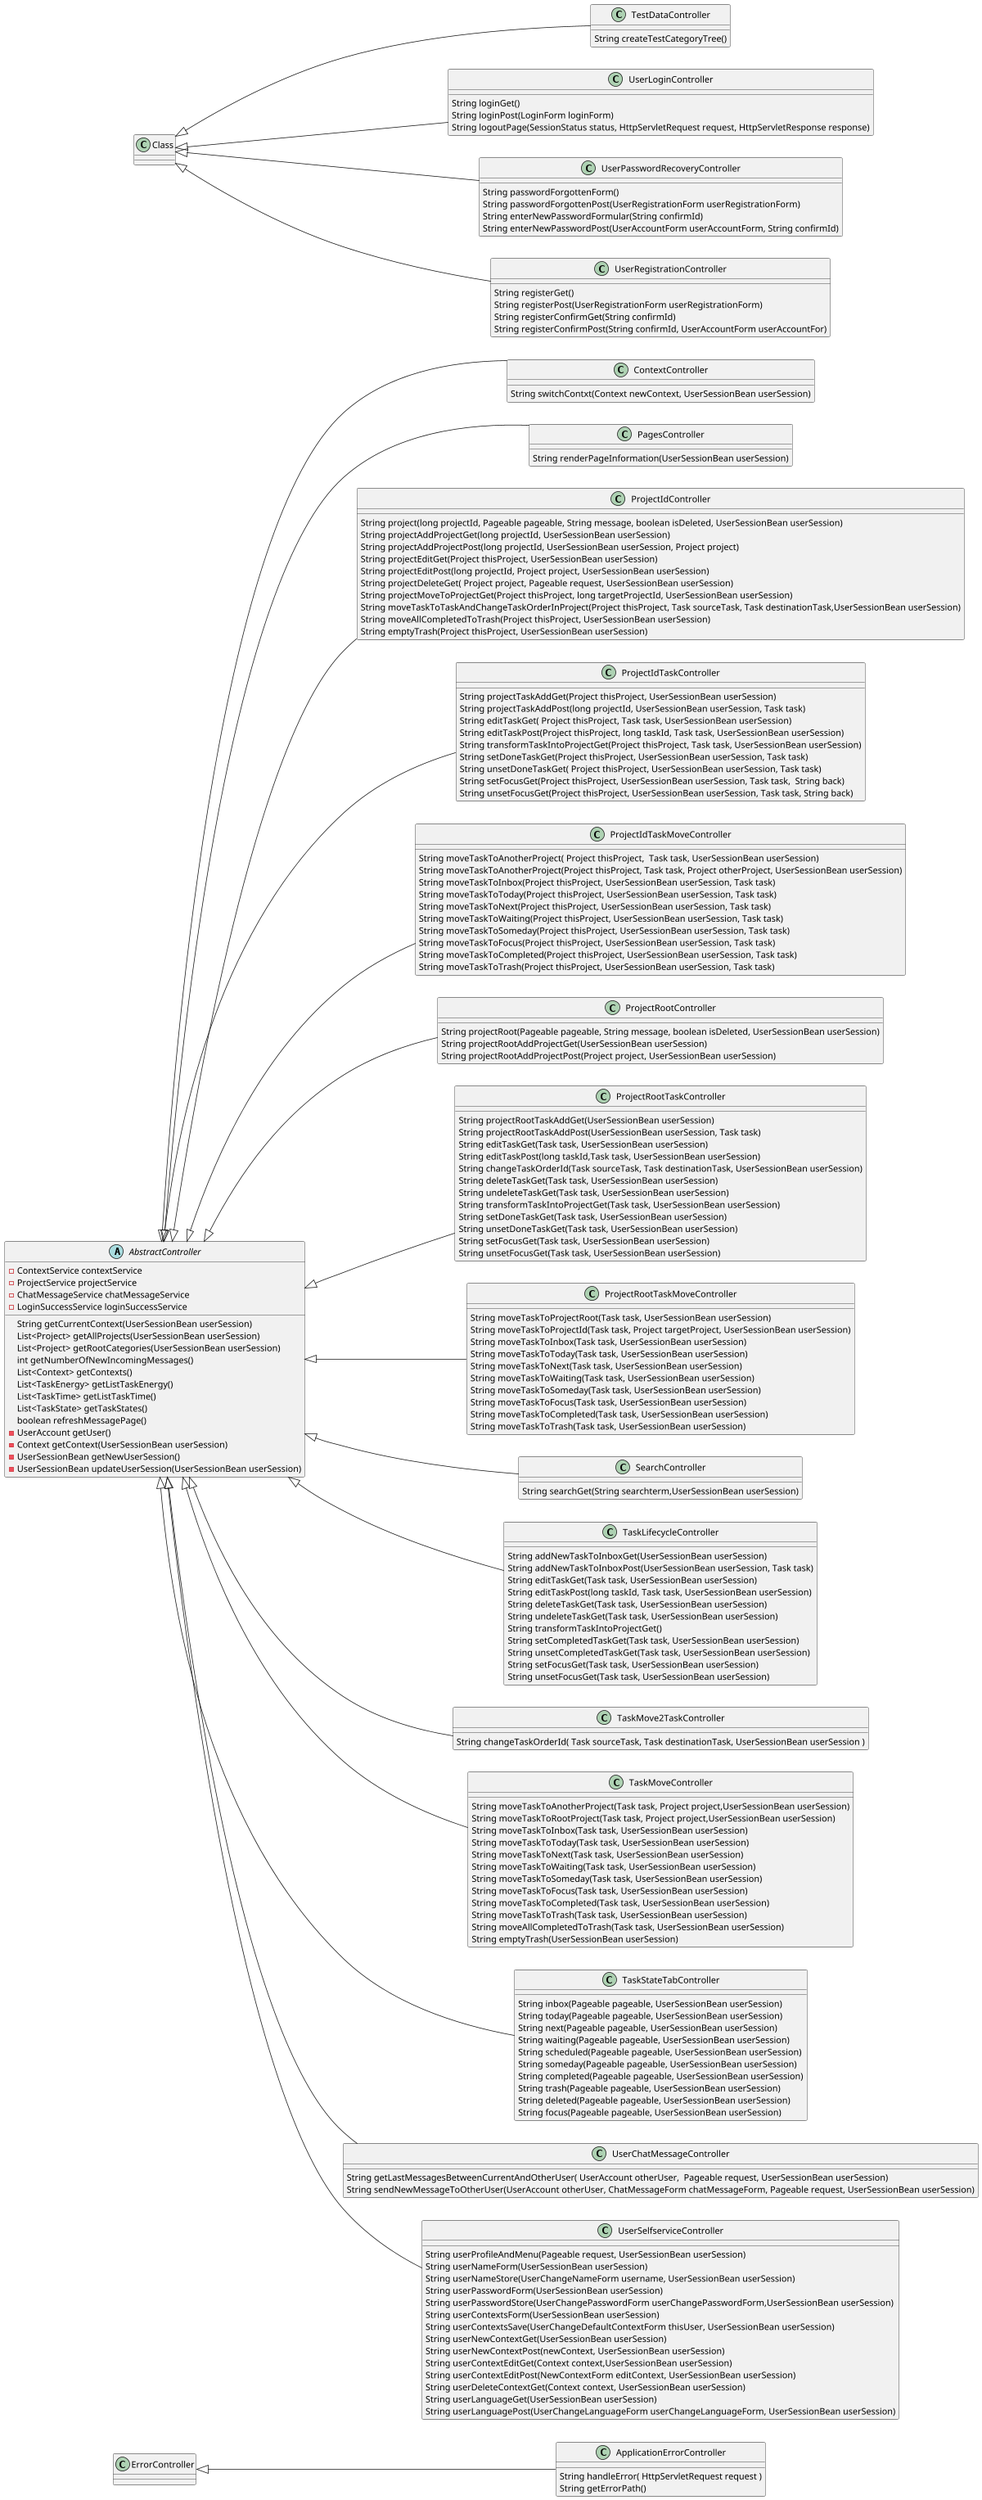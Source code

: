 @startuml
'https://plantuml.com/class-diagram

left to right direction
'top to bottom direction

scale 1200 width

ErrorController    <|-- ApplicationErrorController
AbstractController <|-- ContextController
AbstractController <|-- PagesController
AbstractController <|-- ProjectIdController
AbstractController <|-- ProjectIdTaskController
AbstractController <|-- ProjectIdTaskMoveController
AbstractController <|-- ProjectRootController
AbstractController <|-- ProjectRootTaskController
AbstractController <|-- ProjectRootTaskMoveController
AbstractController <|-- SearchController
AbstractController <|-- TaskLifecycleController
AbstractController <|-- TaskMove2TaskController
AbstractController <|-- TaskMoveController
AbstractController <|-- TaskStateTabController
Class <|-- TestDataController
AbstractController <|-- UserChatMessageController
Class <|-- UserLoginController
Class <|-- UserPasswordRecoveryController
Class <|-- UserRegistrationController
AbstractController <|-- UserSelfserviceController


abstract class AbstractController {
    - ContextService contextService
    - ProjectService projectService
    - ChatMessageService chatMessageService
    - LoginSuccessService loginSuccessService

    String getCurrentContext(UserSessionBean userSession)
    List<Project> getAllProjects(UserSessionBean userSession)
    List<Project> getRootCategories(UserSessionBean userSession)
    int getNumberOfNewIncomingMessages()
    List<Context> getContexts()
    List<TaskEnergy> getListTaskEnergy()
    List<TaskTime> getListTaskTime()
    List<TaskState> getTaskStates()
    boolean refreshMessagePage()
    - UserAccount getUser()
    - Context getContext(UserSessionBean userSession)
    - UserSessionBean getNewUserSession()
    - UserSessionBean updateUserSession(UserSessionBean userSession)
}
class ApplicationErrorController {
  String handleError( HttpServletRequest request )
  String getErrorPath()
}
class ContextController {
  String switchContxt(Context newContext, UserSessionBean userSession)
}
class PagesController {
  String renderPageInformation(UserSessionBean userSession)
}
class ProjectIdController {
  String project(long projectId, Pageable pageable, String message, boolean isDeleted, UserSessionBean userSession)
  String projectAddProjectGet(long projectId, UserSessionBean userSession)
  String projectAddProjectPost(long projectId, UserSessionBean userSession, Project project)
  String projectEditGet(Project thisProject, UserSessionBean userSession)
  String projectEditPost(long projectId, Project project, UserSessionBean userSession)
  String projectDeleteGet( Project project, Pageable request, UserSessionBean userSession)
  String projectMoveToProjectGet(Project thisProject, long targetProjectId, UserSessionBean userSession)
  String moveTaskToTaskAndChangeTaskOrderInProject(Project thisProject, Task sourceTask, Task destinationTask,UserSessionBean userSession)
  String moveAllCompletedToTrash(Project thisProject, UserSessionBean userSession)
  String emptyTrash(Project thisProject, UserSessionBean userSession)
}
class ProjectIdTaskController {
  String projectTaskAddGet(Project thisProject, UserSessionBean userSession)
  String projectTaskAddPost(long projectId, UserSessionBean userSession, Task task)
  String editTaskGet( Project thisProject, Task task, UserSessionBean userSession)
  String editTaskPost(Project thisProject, long taskId, Task task, UserSessionBean userSession)
  String transformTaskIntoProjectGet(Project thisProject, Task task, UserSessionBean userSession)
  String setDoneTaskGet(Project thisProject, UserSessionBean userSession, Task task)
  String unsetDoneTaskGet( Project thisProject, UserSessionBean userSession, Task task)
  String setFocusGet(Project thisProject, UserSessionBean userSession, Task task,  String back)
  String unsetFocusGet(Project thisProject, UserSessionBean userSession, Task task, String back)
}
class ProjectIdTaskMoveController {
  String moveTaskToAnotherProject( Project thisProject,  Task task, UserSessionBean userSession)
  String moveTaskToAnotherProject(Project thisProject, Task task, Project otherProject, UserSessionBean userSession)
  String moveTaskToInbox(Project thisProject, UserSessionBean userSession, Task task)
  String moveTaskToToday(Project thisProject, UserSessionBean userSession, Task task)
  String moveTaskToNext(Project thisProject, UserSessionBean userSession, Task task)
  String moveTaskToWaiting(Project thisProject, UserSessionBean userSession, Task task)
  String moveTaskToSomeday(Project thisProject, UserSessionBean userSession, Task task)
  String moveTaskToFocus(Project thisProject, UserSessionBean userSession, Task task)
  String moveTaskToCompleted(Project thisProject, UserSessionBean userSession, Task task)
  String moveTaskToTrash(Project thisProject, UserSessionBean userSession, Task task)
}
class ProjectRootController {
  String projectRoot(Pageable pageable, String message, boolean isDeleted, UserSessionBean userSession)
  String projectRootAddProjectGet(UserSessionBean userSession)
  String projectRootAddProjectPost(Project project, UserSessionBean userSession)
}
class ProjectRootTaskController {
  String projectRootTaskAddGet(UserSessionBean userSession)
  String projectRootTaskAddPost(UserSessionBean userSession, Task task)
  String editTaskGet(Task task, UserSessionBean userSession)
  String editTaskPost(long taskId,Task task, UserSessionBean userSession)
  String changeTaskOrderId(Task sourceTask, Task destinationTask, UserSessionBean userSession)
  String deleteTaskGet(Task task, UserSessionBean userSession)
  String undeleteTaskGet(Task task, UserSessionBean userSession)
  String transformTaskIntoProjectGet(Task task, UserSessionBean userSession)
  String setDoneTaskGet(Task task, UserSessionBean userSession)
  String unsetDoneTaskGet(Task task, UserSessionBean userSession)
  String setFocusGet(Task task, UserSessionBean userSession)
  String unsetFocusGet(Task task, UserSessionBean userSession)
}
class ProjectRootTaskMoveController {
  String moveTaskToProjectRoot(Task task, UserSessionBean userSession)
  String moveTaskToProjectId(Task task, Project targetProject, UserSessionBean userSession)
  String moveTaskToInbox(Task task, UserSessionBean userSession)
  String moveTaskToToday(Task task, UserSessionBean userSession)
  String moveTaskToNext(Task task, UserSessionBean userSession)
  String moveTaskToWaiting(Task task, UserSessionBean userSession)
  String moveTaskToSomeday(Task task, UserSessionBean userSession)
  String moveTaskToFocus(Task task, UserSessionBean userSession)
  String moveTaskToCompleted(Task task, UserSessionBean userSession)
  String moveTaskToTrash(Task task, UserSessionBean userSession)
}
class SearchController {
  String searchGet(String searchterm,UserSessionBean userSession)
}
class TaskLifecycleController {
  String addNewTaskToInboxGet(UserSessionBean userSession)
  String addNewTaskToInboxPost(UserSessionBean userSession, Task task)
  String editTaskGet(Task task, UserSessionBean userSession)
  String editTaskPost(long taskId, Task task, UserSessionBean userSession)
  String deleteTaskGet(Task task, UserSessionBean userSession)
  String undeleteTaskGet(Task task, UserSessionBean userSession)
  String transformTaskIntoProjectGet()
  String setCompletedTaskGet(Task task, UserSessionBean userSession)
  String unsetCompletedTaskGet(Task task, UserSessionBean userSession)
  String setFocusGet(Task task, UserSessionBean userSession)
  String unsetFocusGet(Task task, UserSessionBean userSession)
}
class TaskMove2TaskController {
  String changeTaskOrderId( Task sourceTask, Task destinationTask, UserSessionBean userSession )
}
class TaskMoveController {
  String moveTaskToAnotherProject(Task task, Project project,UserSessionBean userSession)
  String moveTaskToRootProject(Task task, Project project,UserSessionBean userSession)
  String moveTaskToInbox(Task task, UserSessionBean userSession)
  String moveTaskToToday(Task task, UserSessionBean userSession)
  String moveTaskToNext(Task task, UserSessionBean userSession)
  String moveTaskToWaiting(Task task, UserSessionBean userSession)
  String moveTaskToSomeday(Task task, UserSessionBean userSession)
  String moveTaskToFocus(Task task, UserSessionBean userSession)
  String moveTaskToCompleted(Task task, UserSessionBean userSession)
  String moveTaskToTrash(Task task, UserSessionBean userSession)
  String moveAllCompletedToTrash(Task task, UserSessionBean userSession)
  String emptyTrash(UserSessionBean userSession)
}
class TaskStateTabController {
 String inbox(Pageable pageable, UserSessionBean userSession)
 String today(Pageable pageable, UserSessionBean userSession)
 String next(Pageable pageable, UserSessionBean userSession)
 String waiting(Pageable pageable, UserSessionBean userSession)
 String scheduled(Pageable pageable, UserSessionBean userSession)
 String someday(Pageable pageable, UserSessionBean userSession)
 String completed(Pageable pageable, UserSessionBean userSession)
 String trash(Pageable pageable, UserSessionBean userSession)
 String deleted(Pageable pageable, UserSessionBean userSession)
 String focus(Pageable pageable, UserSessionBean userSession)
}
class TestDataController {
  String createTestCategoryTree()
}
class UserChatMessageController {
  String getLastMessagesBetweenCurrentAndOtherUser( UserAccount otherUser,  Pageable request, UserSessionBean userSession)
  String sendNewMessageToOtherUser(UserAccount otherUser, ChatMessageForm chatMessageForm, Pageable request, UserSessionBean userSession)
}
class UserLoginController {
  String loginGet()
  String loginPost(LoginForm loginForm)
  String logoutPage(SessionStatus status, HttpServletRequest request, HttpServletResponse response)
}
class UserPasswordRecoveryController {
  String passwordForgottenForm()
  String passwordForgottenPost(UserRegistrationForm userRegistrationForm)
  String enterNewPasswordFormular(String confirmId)
  String enterNewPasswordPost(UserAccountForm userAccountForm, String confirmId)
}
class UserRegistrationController {
  String registerGet()
  String registerPost(UserRegistrationForm userRegistrationForm)
  String registerConfirmGet(String confirmId)
  String registerConfirmPost(String confirmId, UserAccountForm userAccountFor)
}
class UserSelfserviceController {
  String userProfileAndMenu(Pageable request, UserSessionBean userSession)
  String userNameForm(UserSessionBean userSession)
  String userNameStore(UserChangeNameForm username, UserSessionBean userSession)
  String userPasswordForm(UserSessionBean userSession)
  String userPasswordStore(UserChangePasswordForm userChangePasswordForm,UserSessionBean userSession)
  String userContextsForm(UserSessionBean userSession)
  String userContextsSave(UserChangeDefaultContextForm thisUser, UserSessionBean userSession)
  String userNewContextGet(UserSessionBean userSession)
  String userNewContextPost(newContext, UserSessionBean userSession)
  String userContextEditGet(Context context,UserSessionBean userSession)
  String userContextEditPost(NewContextForm editContext, UserSessionBean userSession)
  String userDeleteContextGet(Context context, UserSessionBean userSession)
  String userLanguageGet(UserSessionBean userSession)
  String userLanguagePost(UserChangeLanguageForm userChangeLanguageForm, UserSessionBean userSession)
}

@enduml

